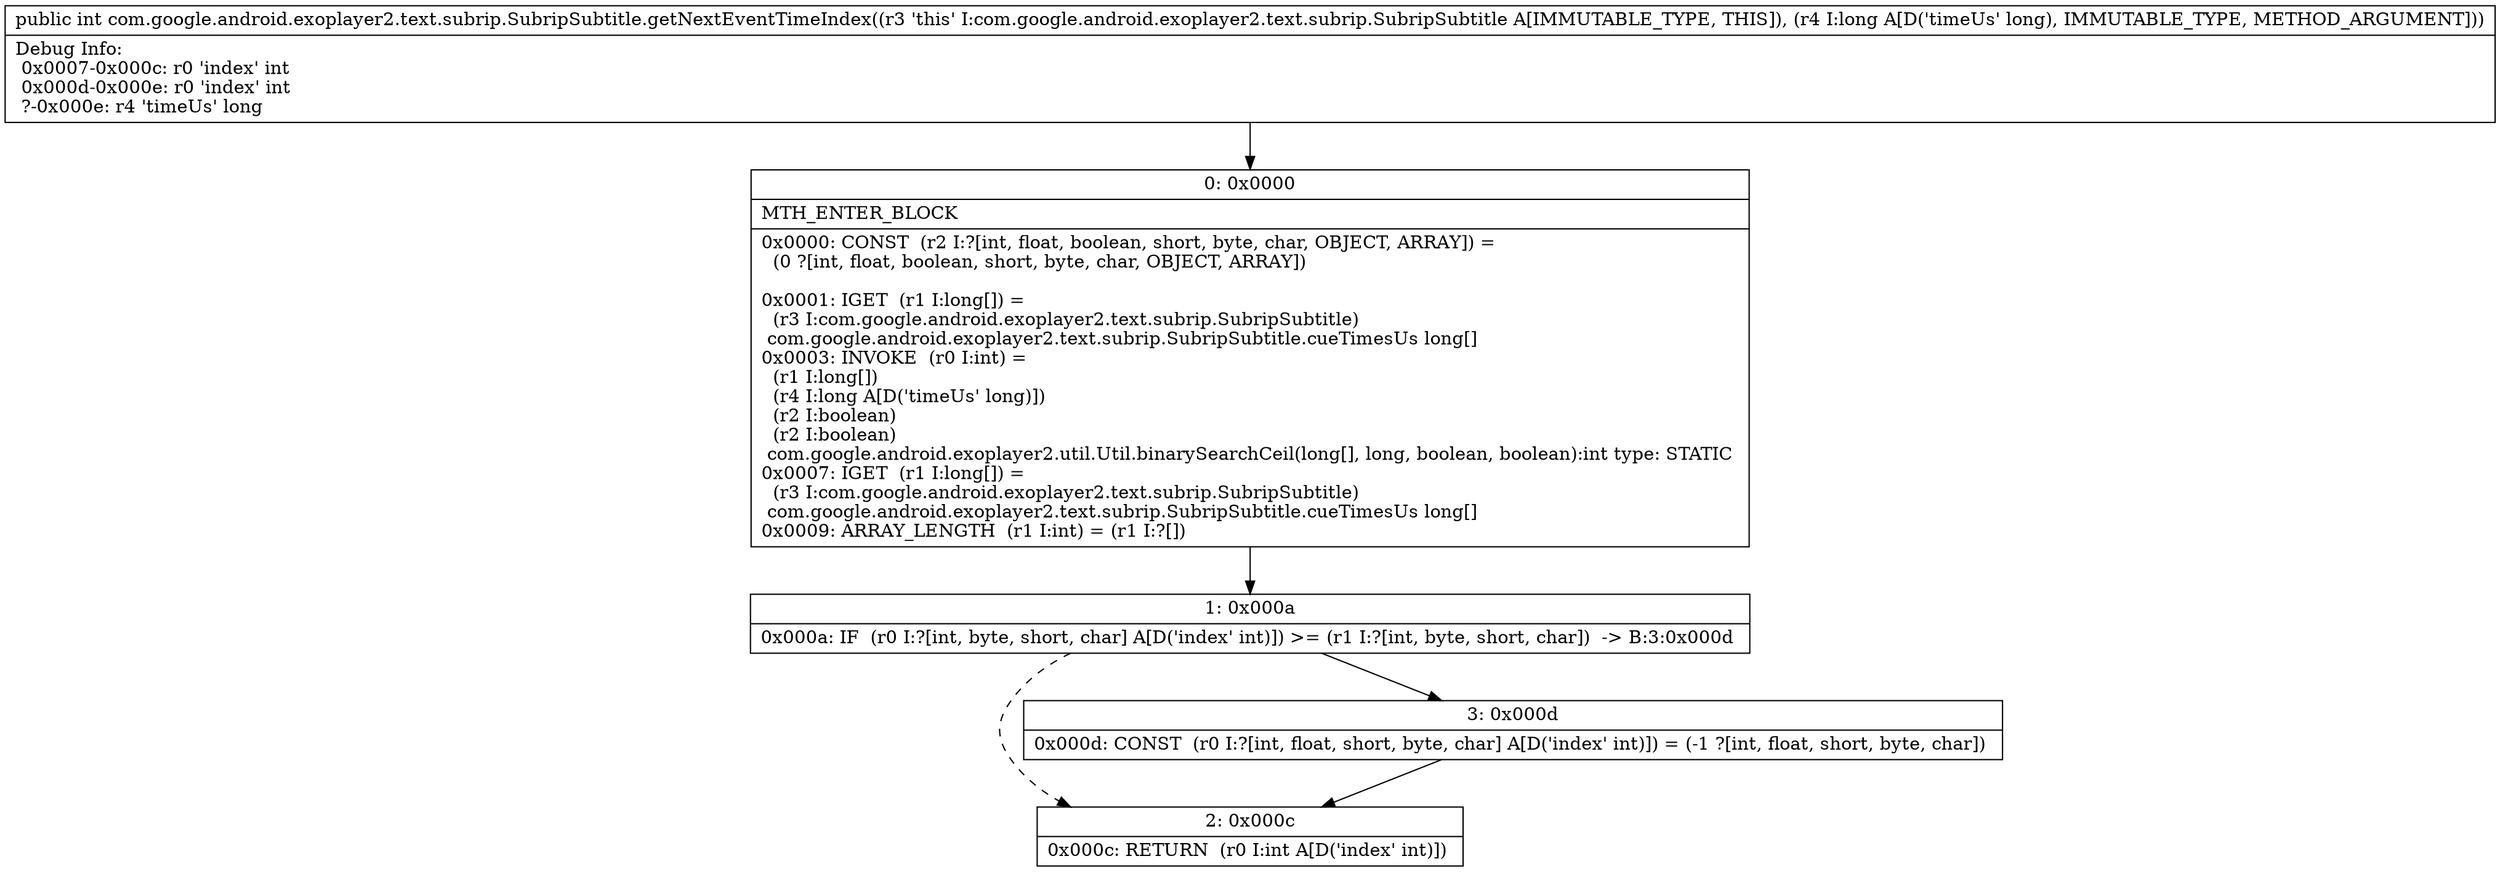 digraph "CFG forcom.google.android.exoplayer2.text.subrip.SubripSubtitle.getNextEventTimeIndex(J)I" {
Node_0 [shape=record,label="{0\:\ 0x0000|MTH_ENTER_BLOCK\l|0x0000: CONST  (r2 I:?[int, float, boolean, short, byte, char, OBJECT, ARRAY]) = \l  (0 ?[int, float, boolean, short, byte, char, OBJECT, ARRAY])\l \l0x0001: IGET  (r1 I:long[]) = \l  (r3 I:com.google.android.exoplayer2.text.subrip.SubripSubtitle)\l com.google.android.exoplayer2.text.subrip.SubripSubtitle.cueTimesUs long[] \l0x0003: INVOKE  (r0 I:int) = \l  (r1 I:long[])\l  (r4 I:long A[D('timeUs' long)])\l  (r2 I:boolean)\l  (r2 I:boolean)\l com.google.android.exoplayer2.util.Util.binarySearchCeil(long[], long, boolean, boolean):int type: STATIC \l0x0007: IGET  (r1 I:long[]) = \l  (r3 I:com.google.android.exoplayer2.text.subrip.SubripSubtitle)\l com.google.android.exoplayer2.text.subrip.SubripSubtitle.cueTimesUs long[] \l0x0009: ARRAY_LENGTH  (r1 I:int) = (r1 I:?[]) \l}"];
Node_1 [shape=record,label="{1\:\ 0x000a|0x000a: IF  (r0 I:?[int, byte, short, char] A[D('index' int)]) \>= (r1 I:?[int, byte, short, char])  \-\> B:3:0x000d \l}"];
Node_2 [shape=record,label="{2\:\ 0x000c|0x000c: RETURN  (r0 I:int A[D('index' int)]) \l}"];
Node_3 [shape=record,label="{3\:\ 0x000d|0x000d: CONST  (r0 I:?[int, float, short, byte, char] A[D('index' int)]) = (\-1 ?[int, float, short, byte, char]) \l}"];
MethodNode[shape=record,label="{public int com.google.android.exoplayer2.text.subrip.SubripSubtitle.getNextEventTimeIndex((r3 'this' I:com.google.android.exoplayer2.text.subrip.SubripSubtitle A[IMMUTABLE_TYPE, THIS]), (r4 I:long A[D('timeUs' long), IMMUTABLE_TYPE, METHOD_ARGUMENT]))  | Debug Info:\l  0x0007\-0x000c: r0 'index' int\l  0x000d\-0x000e: r0 'index' int\l  ?\-0x000e: r4 'timeUs' long\l}"];
MethodNode -> Node_0;
Node_0 -> Node_1;
Node_1 -> Node_2[style=dashed];
Node_1 -> Node_3;
Node_3 -> Node_2;
}

